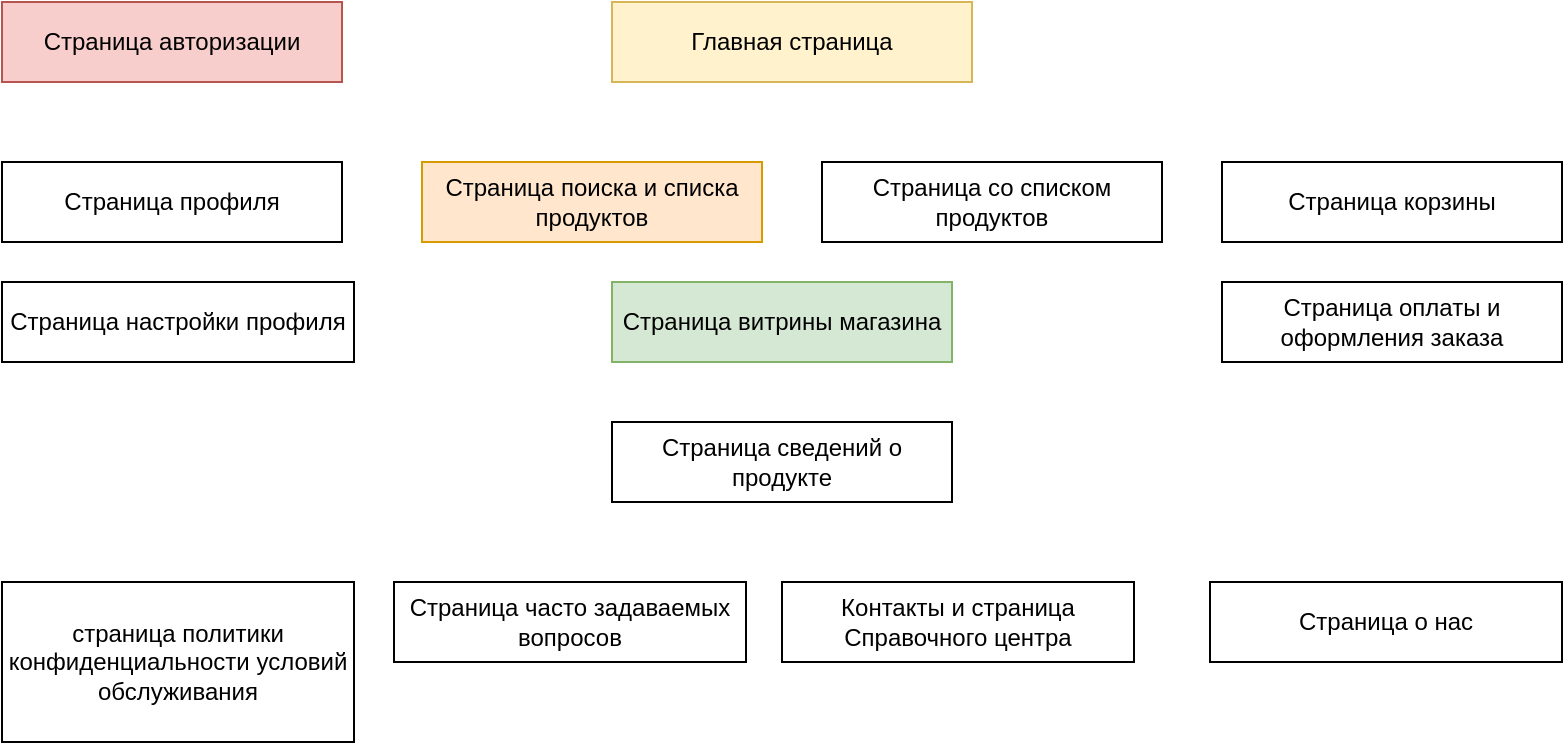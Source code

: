 <mxfile version="21.6.8" type="github">
  <diagram name="Page-1" id="xgM9Nzjq5ztXO2ASeh7i">
    <mxGraphModel dx="1195" dy="652" grid="1" gridSize="10" guides="1" tooltips="1" connect="1" arrows="1" fold="1" page="1" pageScale="1" pageWidth="827" pageHeight="1169" math="0" shadow="0">
      <root>
        <mxCell id="0" />
        <mxCell id="1" parent="0" />
        <mxCell id="LoA2GBlaYymYr8rpxEEp-1" value="Страница авторизации" style="rounded=0;whiteSpace=wrap;html=1;fillColor=#f8cecc;strokeColor=#b85450;" parent="1" vertex="1">
          <mxGeometry x="24" y="120" width="170" height="40" as="geometry" />
        </mxCell>
        <mxCell id="BQbBoTITe2UEGrSNe0Jl-1" value="Главная страница" style="rounded=0;whiteSpace=wrap;html=1;fillColor=#fff2cc;strokeColor=#d6b656;" vertex="1" parent="1">
          <mxGeometry x="329" y="120" width="180" height="40" as="geometry" />
        </mxCell>
        <mxCell id="BQbBoTITe2UEGrSNe0Jl-3" value="Страница профиля" style="rounded=0;whiteSpace=wrap;html=1;" vertex="1" parent="1">
          <mxGeometry x="24" y="200" width="170" height="40" as="geometry" />
        </mxCell>
        <mxCell id="BQbBoTITe2UEGrSNe0Jl-4" value="Страница поиска и списка продуктов" style="rounded=0;whiteSpace=wrap;html=1;fillColor=#ffe6cc;strokeColor=#d79b00;" vertex="1" parent="1">
          <mxGeometry x="234" y="200" width="170" height="40" as="geometry" />
        </mxCell>
        <mxCell id="BQbBoTITe2UEGrSNe0Jl-5" value="Страница со списком продуктов" style="rounded=0;whiteSpace=wrap;html=1;" vertex="1" parent="1">
          <mxGeometry x="434" y="200" width="170" height="40" as="geometry" />
        </mxCell>
        <mxCell id="BQbBoTITe2UEGrSNe0Jl-6" value="Страница корзины" style="rounded=0;whiteSpace=wrap;html=1;" vertex="1" parent="1">
          <mxGeometry x="634" y="200" width="170" height="40" as="geometry" />
        </mxCell>
        <mxCell id="BQbBoTITe2UEGrSNe0Jl-7" value="Страница настройки профиля" style="rounded=0;whiteSpace=wrap;html=1;" vertex="1" parent="1">
          <mxGeometry x="24" y="260" width="176" height="40" as="geometry" />
        </mxCell>
        <mxCell id="BQbBoTITe2UEGrSNe0Jl-8" value="Страница оплаты и оформления заказа" style="rounded=0;whiteSpace=wrap;html=1;" vertex="1" parent="1">
          <mxGeometry x="634" y="260" width="170" height="40" as="geometry" />
        </mxCell>
        <mxCell id="BQbBoTITe2UEGrSNe0Jl-9" value="Страница сведений о продукте" style="rounded=0;whiteSpace=wrap;html=1;" vertex="1" parent="1">
          <mxGeometry x="329" y="330" width="170" height="40" as="geometry" />
        </mxCell>
        <mxCell id="BQbBoTITe2UEGrSNe0Jl-10" value="Страница витрины магазина" style="rounded=0;whiteSpace=wrap;html=1;fillColor=#d5e8d4;strokeColor=#82b366;" vertex="1" parent="1">
          <mxGeometry x="329" y="260" width="170" height="40" as="geometry" />
        </mxCell>
        <mxCell id="BQbBoTITe2UEGrSNe0Jl-11" value="страница политики конфиденциальности условий обслуживания" style="rounded=0;whiteSpace=wrap;html=1;" vertex="1" parent="1">
          <mxGeometry x="24" y="410" width="176" height="80" as="geometry" />
        </mxCell>
        <mxCell id="BQbBoTITe2UEGrSNe0Jl-12" value="Страница часто задаваемых вопросов" style="rounded=0;whiteSpace=wrap;html=1;" vertex="1" parent="1">
          <mxGeometry x="220" y="410" width="176" height="40" as="geometry" />
        </mxCell>
        <mxCell id="BQbBoTITe2UEGrSNe0Jl-13" value="Контакты и страница Справочного центра" style="rounded=0;whiteSpace=wrap;html=1;" vertex="1" parent="1">
          <mxGeometry x="414" y="410" width="176" height="40" as="geometry" />
        </mxCell>
        <mxCell id="BQbBoTITe2UEGrSNe0Jl-14" value="Страница о нас" style="rounded=0;whiteSpace=wrap;html=1;" vertex="1" parent="1">
          <mxGeometry x="628" y="410" width="176" height="40" as="geometry" />
        </mxCell>
      </root>
    </mxGraphModel>
  </diagram>
</mxfile>
